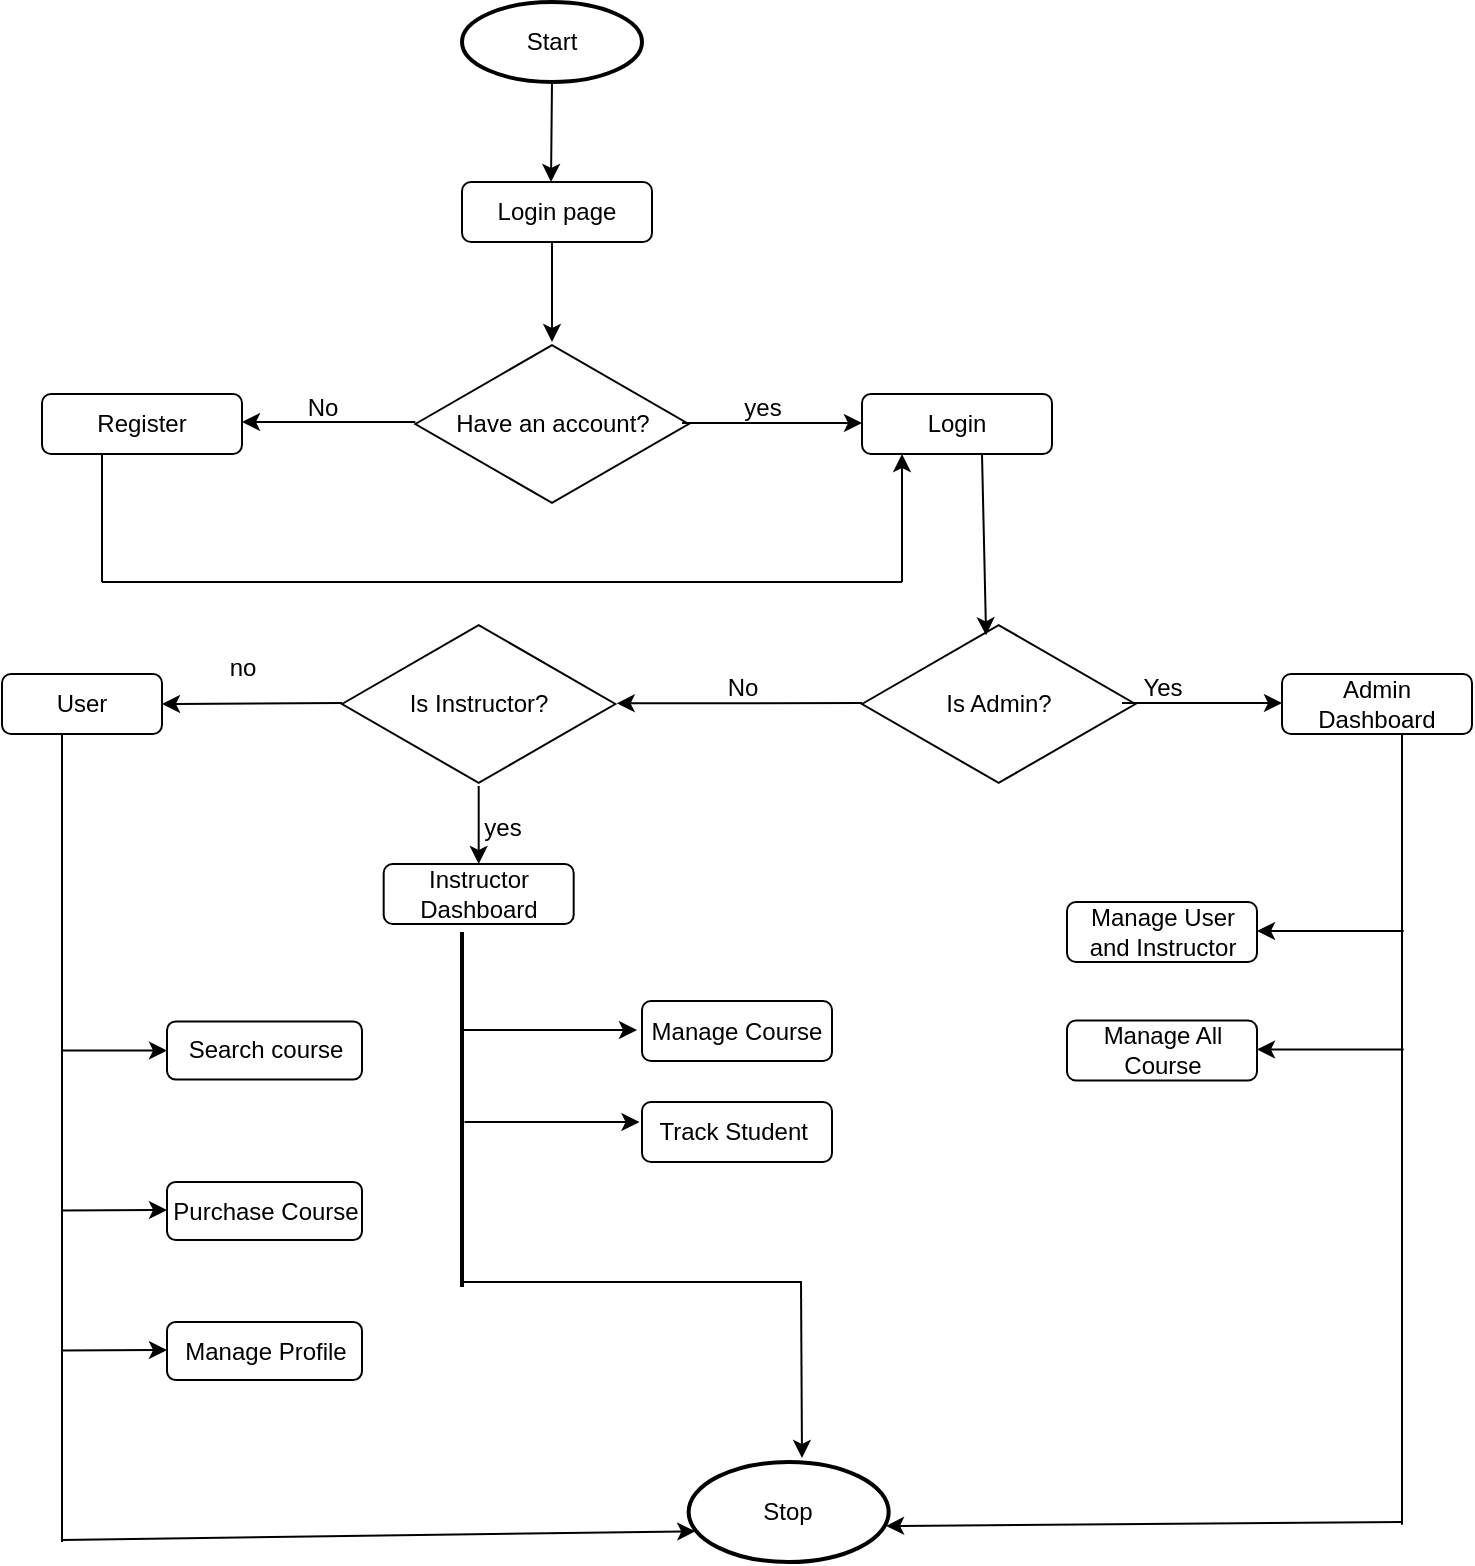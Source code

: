 <mxfile version="26.1.0">
  <diagram name="Page-1" id="zgjJQIXZQNN-yMdNNROe">
    <mxGraphModel dx="794" dy="454" grid="1" gridSize="10" guides="1" tooltips="1" connect="1" arrows="1" fold="1" page="1" pageScale="1" pageWidth="1100" pageHeight="850" math="0" shadow="0">
      <root>
        <mxCell id="0" />
        <mxCell id="1" parent="0" />
        <mxCell id="J3S1IeGs4ny68dF_lAir-1" value="Start" style="strokeWidth=2;html=1;shape=mxgraph.flowchart.start_1;whiteSpace=wrap;" vertex="1" parent="1">
          <mxGeometry x="460" y="80" width="90" height="40" as="geometry" />
        </mxCell>
        <mxCell id="J3S1IeGs4ny68dF_lAir-2" value="Login page" style="rounded=1;whiteSpace=wrap;html=1;" vertex="1" parent="1">
          <mxGeometry x="460" y="170" width="95" height="30" as="geometry" />
        </mxCell>
        <mxCell id="J3S1IeGs4ny68dF_lAir-5" value="Have an account?" style="html=1;whiteSpace=wrap;aspect=fixed;shape=isoRectangle;" vertex="1" parent="1">
          <mxGeometry x="436.66" y="250" width="136.67" height="82" as="geometry" />
        </mxCell>
        <mxCell id="J3S1IeGs4ny68dF_lAir-11" value="" style="endArrow=classic;html=1;rounded=0;" edge="1" parent="1">
          <mxGeometry width="50" height="50" relative="1" as="geometry">
            <mxPoint x="505" y="120" as="sourcePoint" />
            <mxPoint x="504.5" y="170" as="targetPoint" />
          </mxGeometry>
        </mxCell>
        <mxCell id="J3S1IeGs4ny68dF_lAir-15" value="" style="endArrow=classic;html=1;rounded=0;" edge="1" parent="1">
          <mxGeometry width="50" height="50" relative="1" as="geometry">
            <mxPoint x="436.66" y="290" as="sourcePoint" />
            <mxPoint x="350" y="290" as="targetPoint" />
          </mxGeometry>
        </mxCell>
        <mxCell id="J3S1IeGs4ny68dF_lAir-16" value="" style="endArrow=classic;html=1;rounded=0;" edge="1" parent="1">
          <mxGeometry width="50" height="50" relative="1" as="geometry">
            <mxPoint x="505" y="200" as="sourcePoint" />
            <mxPoint x="505" y="250" as="targetPoint" />
          </mxGeometry>
        </mxCell>
        <mxCell id="J3S1IeGs4ny68dF_lAir-18" value="No" style="text;html=1;align=center;verticalAlign=middle;resizable=0;points=[];autosize=1;strokeColor=none;fillColor=none;" vertex="1" parent="1">
          <mxGeometry x="370" y="268" width="40" height="30" as="geometry" />
        </mxCell>
        <mxCell id="J3S1IeGs4ny68dF_lAir-19" value="" style="endArrow=classic;html=1;rounded=0;" edge="1" parent="1">
          <mxGeometry width="50" height="50" relative="1" as="geometry">
            <mxPoint x="570" y="290.5" as="sourcePoint" />
            <mxPoint x="660" y="290.5" as="targetPoint" />
          </mxGeometry>
        </mxCell>
        <mxCell id="J3S1IeGs4ny68dF_lAir-20" value="yes" style="text;html=1;align=center;verticalAlign=middle;resizable=0;points=[];autosize=1;strokeColor=none;fillColor=none;" vertex="1" parent="1">
          <mxGeometry x="590" y="268" width="40" height="30" as="geometry" />
        </mxCell>
        <mxCell id="J3S1IeGs4ny68dF_lAir-23" value="" style="endArrow=none;html=1;rounded=0;" edge="1" parent="1">
          <mxGeometry width="50" height="50" relative="1" as="geometry">
            <mxPoint x="280" y="306" as="sourcePoint" />
            <mxPoint x="280" y="370" as="targetPoint" />
          </mxGeometry>
        </mxCell>
        <mxCell id="J3S1IeGs4ny68dF_lAir-24" value="" style="endArrow=none;html=1;rounded=0;" edge="1" parent="1">
          <mxGeometry width="50" height="50" relative="1" as="geometry">
            <mxPoint x="680" y="370" as="sourcePoint" />
            <mxPoint x="280" y="370" as="targetPoint" />
          </mxGeometry>
        </mxCell>
        <mxCell id="J3S1IeGs4ny68dF_lAir-25" value="" style="endArrow=classic;html=1;rounded=0;" edge="1" parent="1">
          <mxGeometry width="50" height="50" relative="1" as="geometry">
            <mxPoint x="680" y="370" as="sourcePoint" />
            <mxPoint x="680" y="306" as="targetPoint" />
          </mxGeometry>
        </mxCell>
        <mxCell id="J3S1IeGs4ny68dF_lAir-26" value="Is Admin?" style="html=1;whiteSpace=wrap;aspect=fixed;shape=isoRectangle;" vertex="1" parent="1">
          <mxGeometry x="660" y="390" width="136.67" height="82" as="geometry" />
        </mxCell>
        <mxCell id="J3S1IeGs4ny68dF_lAir-29" value="" style="endArrow=classic;html=1;rounded=0;entryX=0.454;entryY=0.081;entryDx=0;entryDy=0;entryPerimeter=0;" edge="1" parent="1" target="J3S1IeGs4ny68dF_lAir-26">
          <mxGeometry width="50" height="50" relative="1" as="geometry">
            <mxPoint x="720.0" y="306" as="sourcePoint" />
            <mxPoint x="720" y="390" as="targetPoint" />
          </mxGeometry>
        </mxCell>
        <mxCell id="J3S1IeGs4ny68dF_lAir-32" value="" style="endArrow=classic;html=1;rounded=0;" edge="1" parent="1">
          <mxGeometry width="50" height="50" relative="1" as="geometry">
            <mxPoint x="790" y="430.5" as="sourcePoint" />
            <mxPoint x="870" y="430.5" as="targetPoint" />
          </mxGeometry>
        </mxCell>
        <mxCell id="J3S1IeGs4ny68dF_lAir-36" value="Login" style="rounded=1;whiteSpace=wrap;html=1;" vertex="1" parent="1">
          <mxGeometry x="660" y="276" width="95" height="30" as="geometry" />
        </mxCell>
        <mxCell id="J3S1IeGs4ny68dF_lAir-37" value="Register" style="rounded=1;whiteSpace=wrap;html=1;" vertex="1" parent="1">
          <mxGeometry x="250" y="276" width="100" height="30" as="geometry" />
        </mxCell>
        <mxCell id="J3S1IeGs4ny68dF_lAir-40" value="Admin Dashboard" style="rounded=1;whiteSpace=wrap;html=1;" vertex="1" parent="1">
          <mxGeometry x="870" y="416" width="95" height="30" as="geometry" />
        </mxCell>
        <mxCell id="J3S1IeGs4ny68dF_lAir-41" value="Search course" style="whiteSpace=wrap;html=1;rounded=1;" vertex="1" parent="1">
          <mxGeometry x="312.5" y="589.75" width="97.5" height="29" as="geometry" />
        </mxCell>
        <mxCell id="J3S1IeGs4ny68dF_lAir-44" value="Purchase Course" style="whiteSpace=wrap;html=1;rounded=1;" vertex="1" parent="1">
          <mxGeometry x="312.5" y="670" width="97.5" height="29" as="geometry" />
        </mxCell>
        <mxCell id="J3S1IeGs4ny68dF_lAir-45" value="Manage Profile" style="whiteSpace=wrap;html=1;rounded=1;" vertex="1" parent="1">
          <mxGeometry x="312.5" y="740" width="97.5" height="29" as="geometry" />
        </mxCell>
        <mxCell id="J3S1IeGs4ny68dF_lAir-60" style="edgeStyle=orthogonalEdgeStyle;rounded=0;orthogonalLoop=1;jettySize=auto;html=1;entryX=0.5;entryY=0;entryDx=0;entryDy=0;" edge="1" parent="1" source="J3S1IeGs4ny68dF_lAir-48" target="J3S1IeGs4ny68dF_lAir-53">
          <mxGeometry relative="1" as="geometry" />
        </mxCell>
        <mxCell id="J3S1IeGs4ny68dF_lAir-48" value="Is Instructor?" style="html=1;whiteSpace=wrap;aspect=fixed;shape=isoRectangle;" vertex="1" parent="1">
          <mxGeometry x="400" y="390" width="136.67" height="82" as="geometry" />
        </mxCell>
        <mxCell id="J3S1IeGs4ny68dF_lAir-50" value="" style="endArrow=classic;html=1;rounded=0;entryX=1.005;entryY=0.496;entryDx=0;entryDy=0;entryPerimeter=0;" edge="1" parent="1" target="J3S1IeGs4ny68dF_lAir-48">
          <mxGeometry width="50" height="50" relative="1" as="geometry">
            <mxPoint x="660.0" y="430.5" as="sourcePoint" />
            <mxPoint x="540" y="431" as="targetPoint" />
          </mxGeometry>
        </mxCell>
        <mxCell id="J3S1IeGs4ny68dF_lAir-51" value="No" style="text;html=1;align=center;verticalAlign=middle;resizable=0;points=[];autosize=1;strokeColor=none;fillColor=none;" vertex="1" parent="1">
          <mxGeometry x="580" y="408" width="40" height="30" as="geometry" />
        </mxCell>
        <mxCell id="J3S1IeGs4ny68dF_lAir-52" value="Yes" style="text;html=1;align=center;verticalAlign=middle;resizable=0;points=[];autosize=1;strokeColor=none;fillColor=none;" vertex="1" parent="1">
          <mxGeometry x="790" y="408" width="40" height="30" as="geometry" />
        </mxCell>
        <mxCell id="J3S1IeGs4ny68dF_lAir-53" value="Instructor Dashboard" style="rounded=1;whiteSpace=wrap;html=1;" vertex="1" parent="1">
          <mxGeometry x="420.84" y="511" width="95" height="30" as="geometry" />
        </mxCell>
        <mxCell id="J3S1IeGs4ny68dF_lAir-55" value="Stop" style="strokeWidth=2;html=1;shape=mxgraph.flowchart.start_1;whiteSpace=wrap;" vertex="1" parent="1">
          <mxGeometry x="573.33" y="810" width="100" height="50" as="geometry" />
        </mxCell>
        <mxCell id="J3S1IeGs4ny68dF_lAir-56" value="" style="line;strokeWidth=2;html=1;rotation=90;" vertex="1" parent="1">
          <mxGeometry x="371.25" y="628.75" width="177.5" height="10" as="geometry" />
        </mxCell>
        <mxCell id="J3S1IeGs4ny68dF_lAir-59" value="" style="endArrow=classic;html=1;rounded=0;" edge="1" parent="1">
          <mxGeometry width="50" height="50" relative="1" as="geometry">
            <mxPoint x="460" y="594" as="sourcePoint" />
            <mxPoint x="547.5" y="594" as="targetPoint" />
          </mxGeometry>
        </mxCell>
        <mxCell id="J3S1IeGs4ny68dF_lAir-61" value="Manage Course" style="rounded=1;whiteSpace=wrap;html=1;" vertex="1" parent="1">
          <mxGeometry x="550" y="579.5" width="95" height="30" as="geometry" />
        </mxCell>
        <mxCell id="J3S1IeGs4ny68dF_lAir-62" value="" style="endArrow=classic;html=1;rounded=0;" edge="1" parent="1">
          <mxGeometry width="50" height="50" relative="1" as="geometry">
            <mxPoint x="461.25" y="640" as="sourcePoint" />
            <mxPoint x="548.75" y="640" as="targetPoint" />
          </mxGeometry>
        </mxCell>
        <mxCell id="J3S1IeGs4ny68dF_lAir-63" value="Track Student&amp;nbsp;" style="rounded=1;whiteSpace=wrap;html=1;" vertex="1" parent="1">
          <mxGeometry x="550" y="630" width="95" height="30" as="geometry" />
        </mxCell>
        <mxCell id="J3S1IeGs4ny68dF_lAir-70" value="" style="endArrow=classic;html=1;rounded=0;entryX=0;entryY=0.5;entryDx=0;entryDy=0;" edge="1" parent="1" target="J3S1IeGs4ny68dF_lAir-41">
          <mxGeometry width="50" height="50" relative="1" as="geometry">
            <mxPoint x="260" y="604.25" as="sourcePoint" />
            <mxPoint x="310" y="604" as="targetPoint" />
          </mxGeometry>
        </mxCell>
        <mxCell id="J3S1IeGs4ny68dF_lAir-75" value="yes" style="text;html=1;align=center;verticalAlign=middle;resizable=0;points=[];autosize=1;strokeColor=none;fillColor=none;" vertex="1" parent="1">
          <mxGeometry x="460" y="478" width="40" height="30" as="geometry" />
        </mxCell>
        <mxCell id="J3S1IeGs4ny68dF_lAir-76" value="" style="endArrow=classic;html=1;rounded=0;entryX=1;entryY=0.5;entryDx=0;entryDy=0;" edge="1" parent="1" target="J3S1IeGs4ny68dF_lAir-77">
          <mxGeometry width="50" height="50" relative="1" as="geometry">
            <mxPoint x="400" y="430.5" as="sourcePoint" />
            <mxPoint x="330" y="430.5" as="targetPoint" />
          </mxGeometry>
        </mxCell>
        <mxCell id="J3S1IeGs4ny68dF_lAir-77" value="User" style="rounded=1;whiteSpace=wrap;html=1;" vertex="1" parent="1">
          <mxGeometry x="230" y="416" width="80" height="30" as="geometry" />
        </mxCell>
        <mxCell id="J3S1IeGs4ny68dF_lAir-78" style="edgeStyle=orthogonalEdgeStyle;rounded=0;orthogonalLoop=1;jettySize=auto;html=1;exitX=0.5;exitY=1;exitDx=0;exitDy=0;" edge="1" parent="1" source="J3S1IeGs4ny68dF_lAir-77" target="J3S1IeGs4ny68dF_lAir-77">
          <mxGeometry relative="1" as="geometry" />
        </mxCell>
        <mxCell id="J3S1IeGs4ny68dF_lAir-80" value="" style="endArrow=none;html=1;rounded=0;" edge="1" parent="1">
          <mxGeometry width="50" height="50" relative="1" as="geometry">
            <mxPoint x="260" y="446" as="sourcePoint" />
            <mxPoint x="260" y="850" as="targetPoint" />
          </mxGeometry>
        </mxCell>
        <mxCell id="J3S1IeGs4ny68dF_lAir-81" value="no" style="text;html=1;align=center;verticalAlign=middle;resizable=0;points=[];autosize=1;strokeColor=none;fillColor=none;" vertex="1" parent="1">
          <mxGeometry x="330" y="398" width="40" height="30" as="geometry" />
        </mxCell>
        <mxCell id="J3S1IeGs4ny68dF_lAir-82" value="" style="endArrow=classic;html=1;rounded=0;entryX=0;entryY=0.5;entryDx=0;entryDy=0;" edge="1" parent="1">
          <mxGeometry width="50" height="50" relative="1" as="geometry">
            <mxPoint x="259.5" y="684.25" as="sourcePoint" />
            <mxPoint x="312.5" y="684" as="targetPoint" />
          </mxGeometry>
        </mxCell>
        <mxCell id="J3S1IeGs4ny68dF_lAir-83" value="" style="endArrow=classic;html=1;rounded=0;entryX=0;entryY=0.5;entryDx=0;entryDy=0;" edge="1" parent="1">
          <mxGeometry width="50" height="50" relative="1" as="geometry">
            <mxPoint x="259.5" y="754.25" as="sourcePoint" />
            <mxPoint x="312.5" y="754" as="targetPoint" />
          </mxGeometry>
        </mxCell>
        <mxCell id="J3S1IeGs4ny68dF_lAir-84" value="" style="endArrow=none;html=1;rounded=0;" edge="1" parent="1">
          <mxGeometry width="50" height="50" relative="1" as="geometry">
            <mxPoint x="460" y="720" as="sourcePoint" />
            <mxPoint x="630" y="720" as="targetPoint" />
          </mxGeometry>
        </mxCell>
        <mxCell id="J3S1IeGs4ny68dF_lAir-85" value="" style="endArrow=classic;html=1;rounded=0;" edge="1" parent="1">
          <mxGeometry width="50" height="50" relative="1" as="geometry">
            <mxPoint x="629.5" y="720" as="sourcePoint" />
            <mxPoint x="630" y="808" as="targetPoint" />
          </mxGeometry>
        </mxCell>
        <mxCell id="J3S1IeGs4ny68dF_lAir-86" value="" style="endArrow=classic;html=1;rounded=0;entryX=0.033;entryY=0.693;entryDx=0;entryDy=0;entryPerimeter=0;" edge="1" parent="1" target="J3S1IeGs4ny68dF_lAir-55">
          <mxGeometry width="50" height="50" relative="1" as="geometry">
            <mxPoint x="260" y="849" as="sourcePoint" />
            <mxPoint x="350" y="850" as="targetPoint" />
          </mxGeometry>
        </mxCell>
        <mxCell id="J3S1IeGs4ny68dF_lAir-91" value="" style="endArrow=none;html=1;rounded=0;" edge="1" parent="1">
          <mxGeometry width="50" height="50" relative="1" as="geometry">
            <mxPoint x="930" y="446" as="sourcePoint" />
            <mxPoint x="930" y="841.333" as="targetPoint" />
          </mxGeometry>
        </mxCell>
        <mxCell id="J3S1IeGs4ny68dF_lAir-92" value="" style="endArrow=classic;html=1;rounded=0;entryX=0.987;entryY=0.64;entryDx=0;entryDy=0;entryPerimeter=0;" edge="1" parent="1" target="J3S1IeGs4ny68dF_lAir-55">
          <mxGeometry width="50" height="50" relative="1" as="geometry">
            <mxPoint x="930" y="840" as="sourcePoint" />
            <mxPoint x="850" y="840.667" as="targetPoint" />
          </mxGeometry>
        </mxCell>
        <mxCell id="J3S1IeGs4ny68dF_lAir-94" value="Manage User and Instructor" style="rounded=1;whiteSpace=wrap;html=1;" vertex="1" parent="1">
          <mxGeometry x="762.5" y="530" width="95" height="30" as="geometry" />
        </mxCell>
        <mxCell id="J3S1IeGs4ny68dF_lAir-95" value="Manage All Course" style="rounded=1;whiteSpace=wrap;html=1;" vertex="1" parent="1">
          <mxGeometry x="762.5" y="589.25" width="95" height="30" as="geometry" />
        </mxCell>
        <mxCell id="J3S1IeGs4ny68dF_lAir-96" value="" style="endArrow=classic;html=1;rounded=0;" edge="1" parent="1">
          <mxGeometry width="50" height="50" relative="1" as="geometry">
            <mxPoint x="930.83" y="544.5" as="sourcePoint" />
            <mxPoint x="857.5" y="544.5" as="targetPoint" />
          </mxGeometry>
        </mxCell>
        <mxCell id="J3S1IeGs4ny68dF_lAir-98" value="" style="endArrow=classic;html=1;rounded=0;" edge="1" parent="1">
          <mxGeometry width="50" height="50" relative="1" as="geometry">
            <mxPoint x="930.83" y="603.75" as="sourcePoint" />
            <mxPoint x="857.5" y="603.75" as="targetPoint" />
          </mxGeometry>
        </mxCell>
      </root>
    </mxGraphModel>
  </diagram>
</mxfile>
